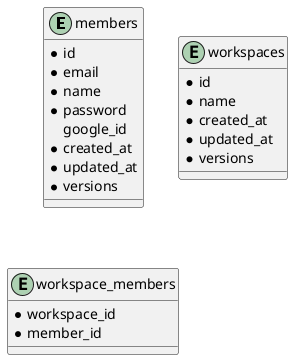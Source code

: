 @startuml

entity members {
  * id
  * email
  * name
  * password
    google_id
  * created_at
  * updated_at
  * versions
}

entity workspaces {
  * id
  * name 
  * created_at
  * updated_at
  * versions
}

entity workspace_members {
  * workspace_id
  * member_id
}

@enduml
